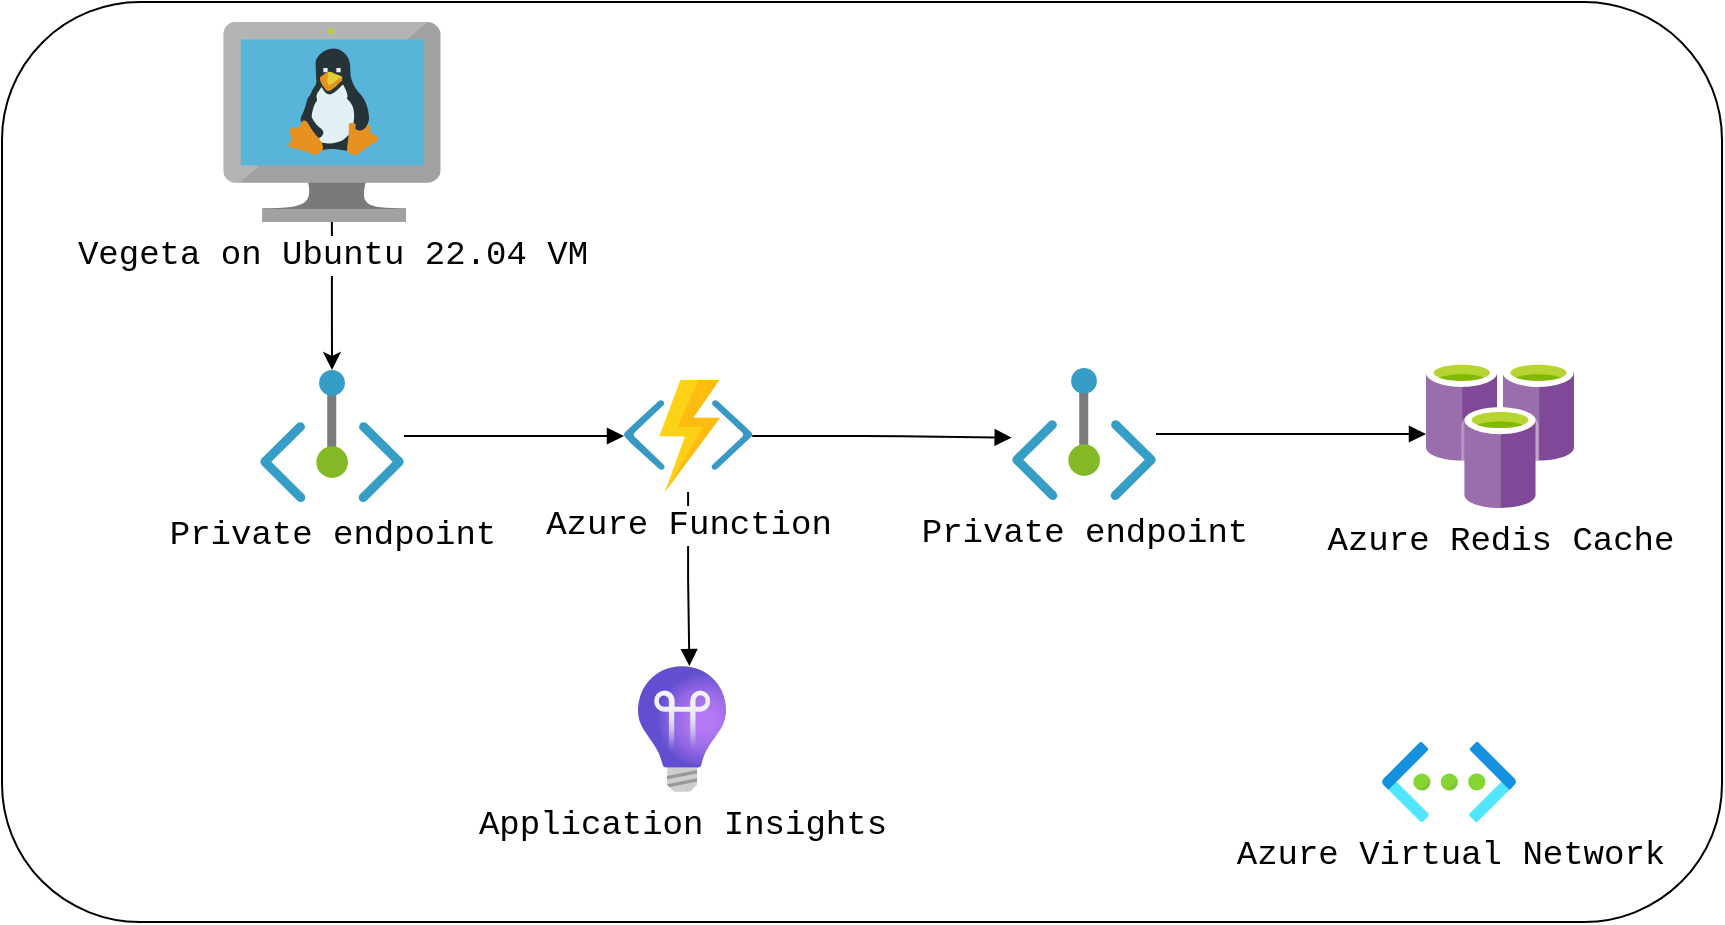 <mxfile version="20.8.16" type="device"><diagram id="WI9T0HZ2pTsCkuznbFz-" name="Page-1"><mxGraphModel dx="1151" dy="673" grid="1" gridSize="10" guides="1" tooltips="1" connect="1" arrows="1" fold="1" page="1" pageScale="1" pageWidth="1169" pageHeight="827" math="0" shadow="0"><root><mxCell id="0"/><mxCell id="1" parent="0"/><mxCell id="QRHz_ddibF0n_dQCEbnE-10" value="" style="whiteSpace=wrap;html=1;fontSize=17;rounded=1;glass=0;shadow=0;fillColor=none;" parent="1" vertex="1"><mxGeometry x="210" y="100" width="860" height="460" as="geometry"/></mxCell><mxCell id="QRHz_ddibF0n_dQCEbnE-5" style="edgeStyle=orthogonalEdgeStyle;orthogonalLoop=1;jettySize=auto;html=1;strokeWidth=1;fontSize=17;endArrow=block;endFill=1;entryX=-0.002;entryY=0.528;entryDx=0;entryDy=0;entryPerimeter=0;rounded=1;" parent="1" source="lOBIWef3Mgz7Q7l7u3aW-1" target="lOBIWef3Mgz7Q7l7u3aW-7" edge="1"><mxGeometry relative="1" as="geometry"><mxPoint x="670" y="230" as="targetPoint"/></mxGeometry></mxCell><mxCell id="QRHz_ddibF0n_dQCEbnE-9" style="edgeStyle=orthogonalEdgeStyle;rounded=0;orthogonalLoop=1;jettySize=auto;html=1;entryX=0.584;entryY=0;entryDx=0;entryDy=0;entryPerimeter=0;strokeWidth=1;fontSize=17;endArrow=block;endFill=1;" parent="1" source="lOBIWef3Mgz7Q7l7u3aW-1" target="lOBIWef3Mgz7Q7l7u3aW-9" edge="1"><mxGeometry relative="1" as="geometry"/></mxCell><mxCell id="lOBIWef3Mgz7Q7l7u3aW-1" value="Azure Function" style="sketch=0;aspect=fixed;html=1;points=[];align=center;image;fontSize=17;image=img/lib/mscae/Functions.svg;fontFamily=Courier New;" parent="1" vertex="1"><mxGeometry x="521" y="289" width="64.13" height="56" as="geometry"/></mxCell><mxCell id="ZwrYS1XT7JaxWicg6US1-1" style="edgeStyle=orthogonalEdgeStyle;rounded=0;orthogonalLoop=1;jettySize=auto;html=1;" edge="1" parent="1" source="lOBIWef3Mgz7Q7l7u3aW-2" target="lOBIWef3Mgz7Q7l7u3aW-6"><mxGeometry relative="1" as="geometry"/></mxCell><mxCell id="lOBIWef3Mgz7Q7l7u3aW-2" value="Vegeta on Ubuntu 22.04 VM" style="sketch=0;aspect=fixed;html=1;points=[];align=center;image;fontSize=17;image=img/lib/mscae/VM_Linux.svg;fontFamily=Courier New;" parent="1" vertex="1"><mxGeometry x="320.65" y="110" width="108.7" height="100" as="geometry"/></mxCell><mxCell id="QRHz_ddibF0n_dQCEbnE-4" value="" style="edgeStyle=orthogonalEdgeStyle;rounded=0;orthogonalLoop=1;jettySize=auto;html=1;strokeWidth=1;fontSize=17;endArrow=block;endFill=1;" parent="1" source="lOBIWef3Mgz7Q7l7u3aW-6" target="lOBIWef3Mgz7Q7l7u3aW-1" edge="1"><mxGeometry relative="1" as="geometry"/></mxCell><mxCell id="lOBIWef3Mgz7Q7l7u3aW-6" value="Private endpoint" style="aspect=fixed;html=1;points=[];align=center;image;fontSize=17;image=img/lib/azure2/networking/Private_Endpoint.svg;fontFamily=Courier New;" parent="1" vertex="1"><mxGeometry x="339" y="284" width="72" height="66" as="geometry"/></mxCell><mxCell id="QRHz_ddibF0n_dQCEbnE-7" style="edgeStyle=orthogonalEdgeStyle;rounded=0;orthogonalLoop=1;jettySize=auto;html=1;strokeWidth=1;fontSize=17;endArrow=block;endFill=1;" parent="1" source="lOBIWef3Mgz7Q7l7u3aW-7" target="QRHz_ddibF0n_dQCEbnE-1" edge="1"><mxGeometry relative="1" as="geometry"><mxPoint x="910" y="211.0" as="targetPoint"/></mxGeometry></mxCell><mxCell id="lOBIWef3Mgz7Q7l7u3aW-7" value="Private endpoint" style="aspect=fixed;html=1;points=[];align=center;image;fontSize=17;image=img/lib/azure2/networking/Private_Endpoint.svg;fontFamily=Courier New;" parent="1" vertex="1"><mxGeometry x="715" y="283" width="72" height="66" as="geometry"/></mxCell><mxCell id="lOBIWef3Mgz7Q7l7u3aW-9" value="Application Insights" style="aspect=fixed;html=1;points=[];align=center;image;fontSize=17;image=img/lib/azure2/devops/Application_Insights.svg;fontFamily=Courier New;" parent="1" vertex="1"><mxGeometry x="528" y="432" width="44" height="63" as="geometry"/></mxCell><mxCell id="QRHz_ddibF0n_dQCEbnE-1" value="Azure Redis Cache" style="sketch=0;aspect=fixed;html=1;points=[];align=center;image;fontSize=17;image=img/lib/mscae/Azure_Cache_for_Redis.svg;fontFamily=Courier New;" parent="1" vertex="1"><mxGeometry x="922" y="279" width="74" height="74" as="geometry"/></mxCell><mxCell id="QRHz_ddibF0n_dQCEbnE-11" value="Azure Virtual Network" style="aspect=fixed;html=1;points=[];align=center;image;fontSize=17;image=img/lib/azure2/networking/Virtual_Networks.svg;rounded=1;shadow=0;glass=0;sketch=0;fontFamily=Courier New;" parent="1" vertex="1"><mxGeometry x="900" y="470" width="67" height="40" as="geometry"/></mxCell></root></mxGraphModel></diagram></mxfile>